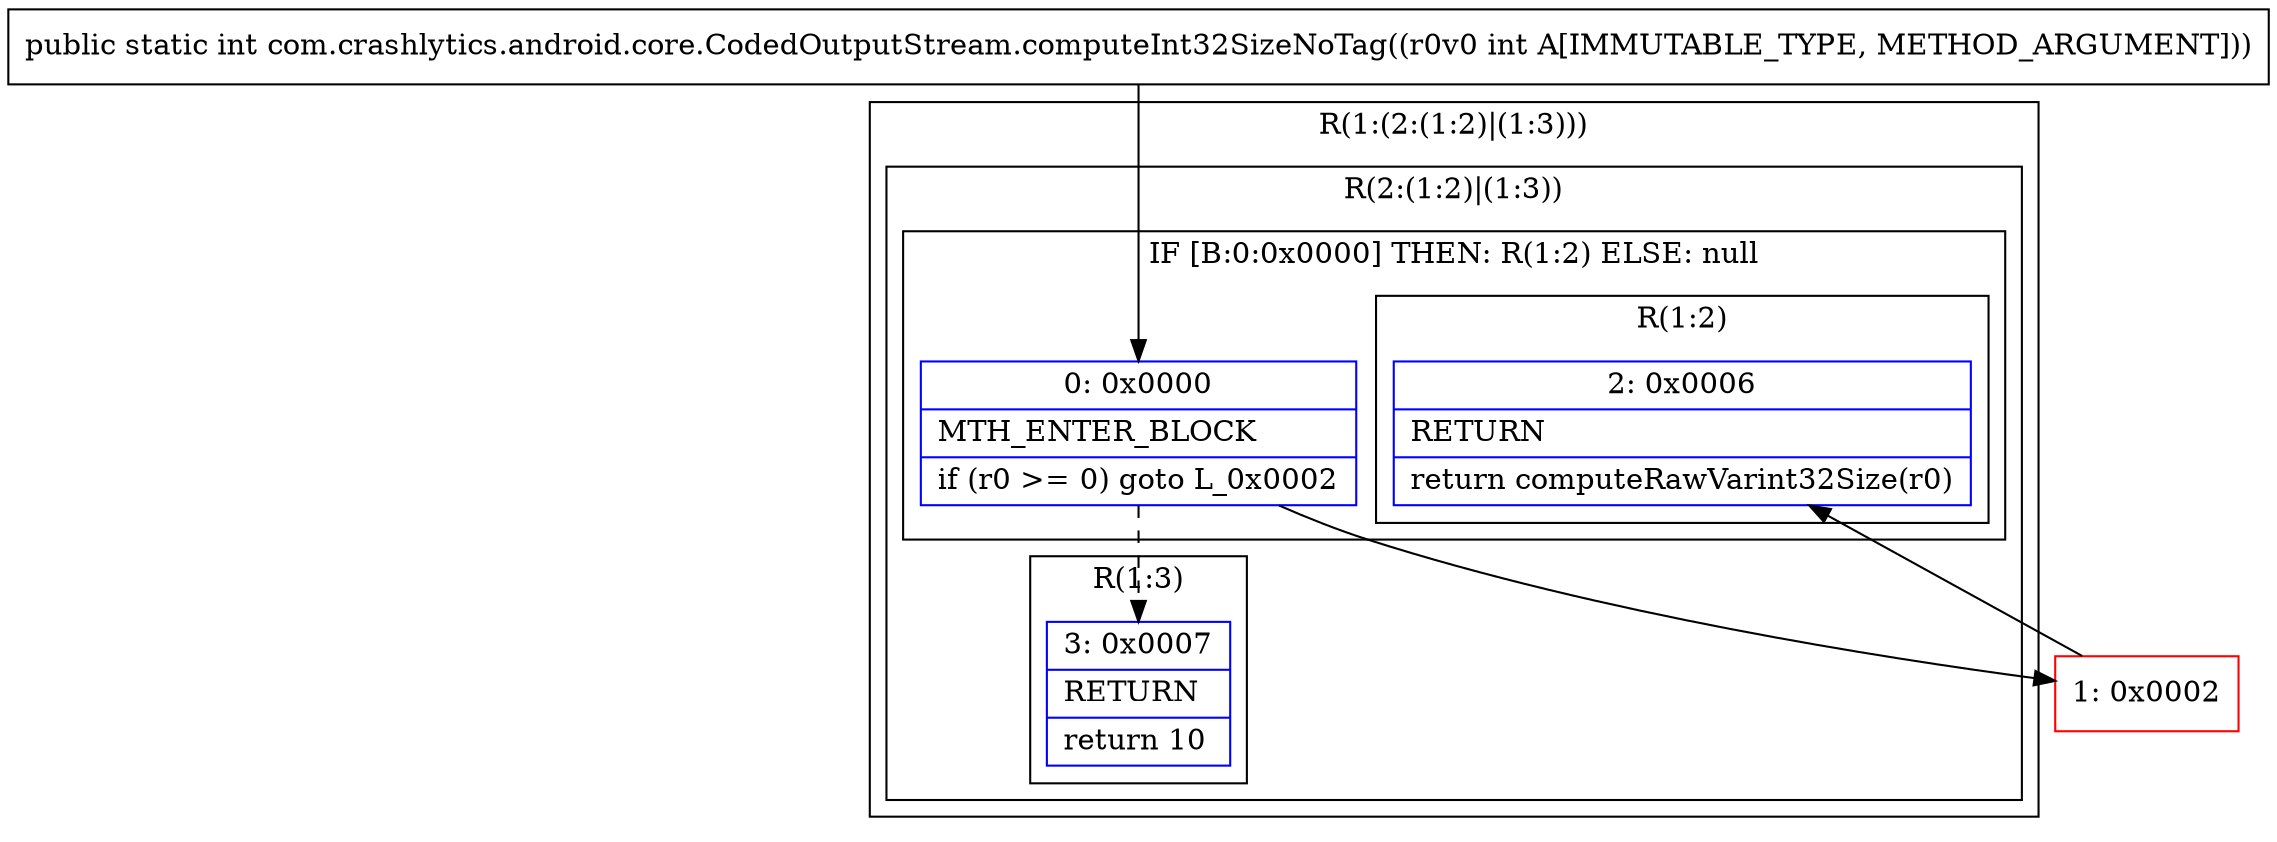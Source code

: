 digraph "CFG forcom.crashlytics.android.core.CodedOutputStream.computeInt32SizeNoTag(I)I" {
subgraph cluster_Region_570791118 {
label = "R(1:(2:(1:2)|(1:3)))";
node [shape=record,color=blue];
subgraph cluster_Region_1838404348 {
label = "R(2:(1:2)|(1:3))";
node [shape=record,color=blue];
subgraph cluster_IfRegion_2018414193 {
label = "IF [B:0:0x0000] THEN: R(1:2) ELSE: null";
node [shape=record,color=blue];
Node_0 [shape=record,label="{0\:\ 0x0000|MTH_ENTER_BLOCK\l|if (r0 \>= 0) goto L_0x0002\l}"];
subgraph cluster_Region_342948512 {
label = "R(1:2)";
node [shape=record,color=blue];
Node_2 [shape=record,label="{2\:\ 0x0006|RETURN\l|return computeRawVarint32Size(r0)\l}"];
}
}
subgraph cluster_Region_450739972 {
label = "R(1:3)";
node [shape=record,color=blue];
Node_3 [shape=record,label="{3\:\ 0x0007|RETURN\l|return 10\l}"];
}
}
}
Node_1 [shape=record,color=red,label="{1\:\ 0x0002}"];
MethodNode[shape=record,label="{public static int com.crashlytics.android.core.CodedOutputStream.computeInt32SizeNoTag((r0v0 int A[IMMUTABLE_TYPE, METHOD_ARGUMENT])) }"];
MethodNode -> Node_0;
Node_0 -> Node_1;
Node_0 -> Node_3[style=dashed];
Node_1 -> Node_2;
}

